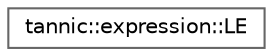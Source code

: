 digraph "Graphical Class Hierarchy"
{
 // LATEX_PDF_SIZE
  bgcolor="transparent";
  edge [fontname=Helvetica,fontsize=10,labelfontname=Helvetica,labelfontsize=10];
  node [fontname=Helvetica,fontsize=10,shape=box,height=0.2,width=0.4];
  rankdir="LR";
  Node0 [id="Node000000",label="tannic::expression::LE",height=0.2,width=0.4,color="grey40", fillcolor="white", style="filled",URL="$d2/d6a/structtannic_1_1expression_1_1LE.html",tooltip=" "];
}
